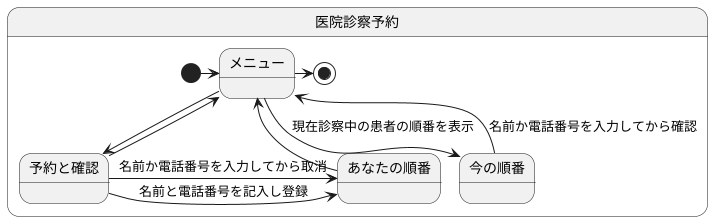 @startuml ステートマシン図_診察予約システム

state 医院診察予約 {
予約と確認 -> あなたの順番 :名前と電話番号を記入し登録
予約と確認 -> あなたの順番 :名前か電話番号を入力してから取消
あなたの順番 -left-> メニュー
メニュー -down-> 予約と確認
予約と確認 -up-> メニュー
メニュー --> 今の順番 :現在診察中の患者の順番を表示
今の順番  --> メニュー :名前か電話番号を入力してから確認
    [*] -> メニュー
    メニュー -> [*]
}
@enduml
